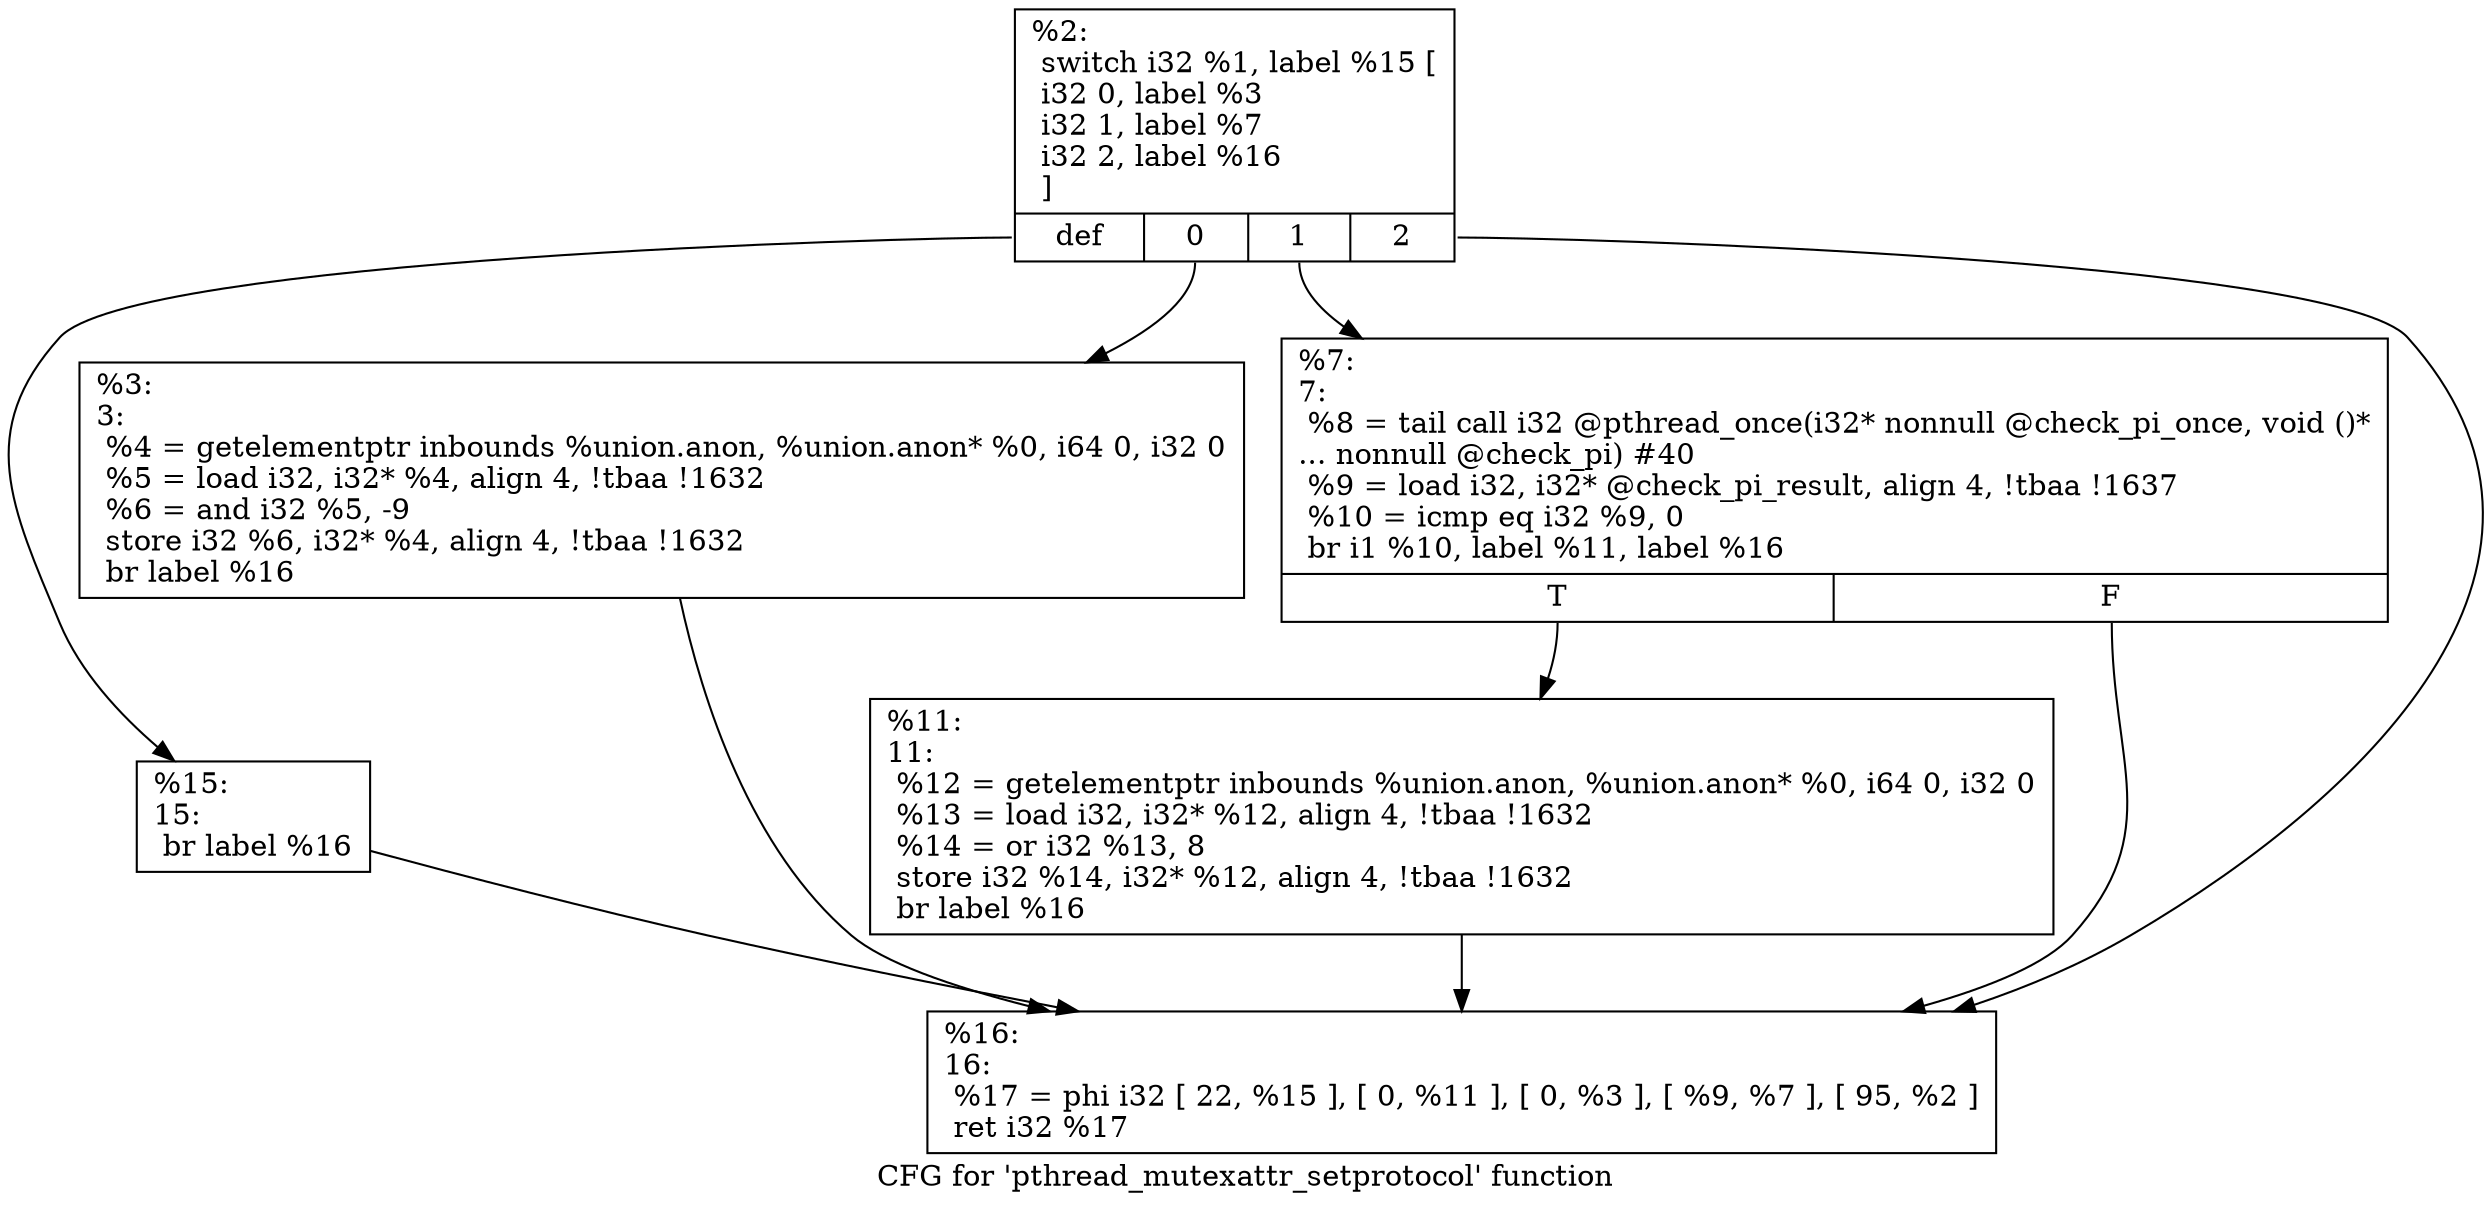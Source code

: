 digraph "CFG for 'pthread_mutexattr_setprotocol' function" {
	label="CFG for 'pthread_mutexattr_setprotocol' function";

	Node0x1e8ebd0 [shape=record,label="{%2:\l  switch i32 %1, label %15 [\l    i32 0, label %3\l    i32 1, label %7\l    i32 2, label %16\l  ]\l|{<s0>def|<s1>0|<s2>1|<s3>2}}"];
	Node0x1e8ebd0:s0 -> Node0x1e8eec0;
	Node0x1e8ebd0:s1 -> Node0x1e8edd0;
	Node0x1e8ebd0:s2 -> Node0x1e8ee20;
	Node0x1e8ebd0:s3 -> Node0x1e8ef10;
	Node0x1e8edd0 [shape=record,label="{%3:\l3:                                                \l  %4 = getelementptr inbounds %union.anon, %union.anon* %0, i64 0, i32 0\l  %5 = load i32, i32* %4, align 4, !tbaa !1632\l  %6 = and i32 %5, -9\l  store i32 %6, i32* %4, align 4, !tbaa !1632\l  br label %16\l}"];
	Node0x1e8edd0 -> Node0x1e8ef10;
	Node0x1e8ee20 [shape=record,label="{%7:\l7:                                                \l  %8 = tail call i32 @pthread_once(i32* nonnull @check_pi_once, void ()*\l... nonnull @check_pi) #40\l  %9 = load i32, i32* @check_pi_result, align 4, !tbaa !1637\l  %10 = icmp eq i32 %9, 0\l  br i1 %10, label %11, label %16\l|{<s0>T|<s1>F}}"];
	Node0x1e8ee20:s0 -> Node0x1e8ee70;
	Node0x1e8ee20:s1 -> Node0x1e8ef10;
	Node0x1e8ee70 [shape=record,label="{%11:\l11:                                               \l  %12 = getelementptr inbounds %union.anon, %union.anon* %0, i64 0, i32 0\l  %13 = load i32, i32* %12, align 4, !tbaa !1632\l  %14 = or i32 %13, 8\l  store i32 %14, i32* %12, align 4, !tbaa !1632\l  br label %16\l}"];
	Node0x1e8ee70 -> Node0x1e8ef10;
	Node0x1e8eec0 [shape=record,label="{%15:\l15:                                               \l  br label %16\l}"];
	Node0x1e8eec0 -> Node0x1e8ef10;
	Node0x1e8ef10 [shape=record,label="{%16:\l16:                                               \l  %17 = phi i32 [ 22, %15 ], [ 0, %11 ], [ 0, %3 ], [ %9, %7 ], [ 95, %2 ]\l  ret i32 %17\l}"];
}

